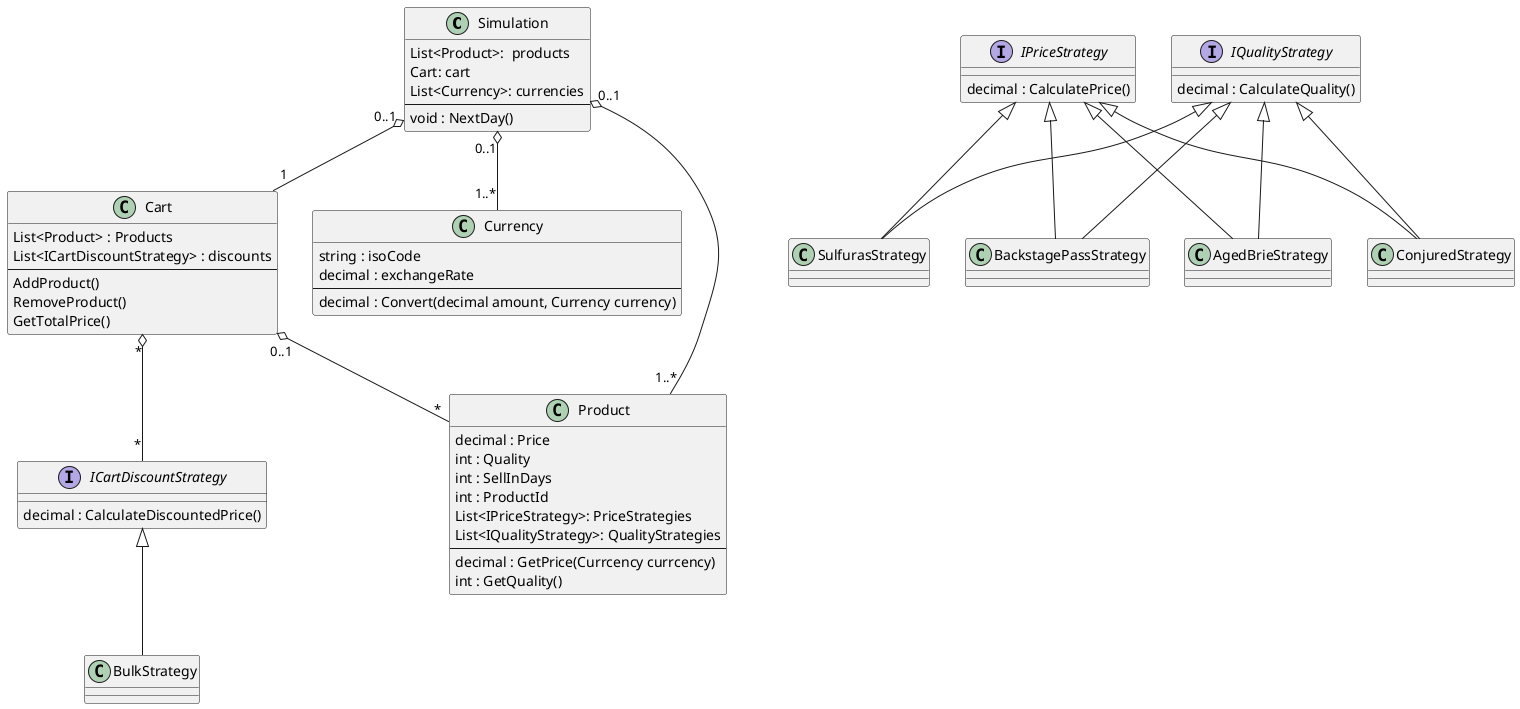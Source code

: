 @startuml

class Simulation {
  List<Product>:  products
  Cart: cart
  List<Currency>: currencies
  ---
  void : NextDay()
}

class Cart {
  List<Product> : Products
  List<ICartDiscountStrategy> : discounts
  ---
  AddProduct()
  RemoveProduct()
  GetTotalPrice()
}


class Currency {
  string : isoCode
  decimal : exchangeRate
  ---
  decimal : Convert(decimal amount, Currency currency)
}

class Product {
  decimal : Price
  int : Quality
  int : SellInDays
  int : ProductId
  List<IPriceStrategy>: PriceStrategies
  List<IQualityStrategy>: QualityStrategies
  ---
  decimal : GetPrice(Currcency currcency)
  int : GetQuality()
}

interface IPriceStrategy {
  decimal : CalculatePrice()  
}

interface ICartDiscountStrategy {
  decimal : CalculateDiscountedPrice()  
}

interface IQualityStrategy {
  decimal : CalculateQuality()  
}

class BulkStrategy
class AgedBrieStrategy
class ConjuredStrategy
class SulfurasStrategy
class BackstagePassStrategy

IPriceStrategy <|-- AgedBrieStrategy
IQualityStrategy <|-- AgedBrieStrategy
IPriceStrategy <|-- ConjuredStrategy
IQualityStrategy <|-- ConjuredStrategy
IPriceStrategy <|-- SulfurasStrategy
IQualityStrategy <|-- SulfurasStrategy
IPriceStrategy <|-- BackstagePassStrategy
IQualityStrategy <|-- BackstagePassStrategy

ICartDiscountStrategy <|-- BulkStrategy

Cart "0..1" o-- "*" Product
Cart "*" o-- "*" ICartDiscountStrategy 

Simulation "0..1" o-- "1..*" Product
Simulation "0..1" o-- "1" Cart
Simulation "0..1" o-- "1..*" Currency

@enduml
